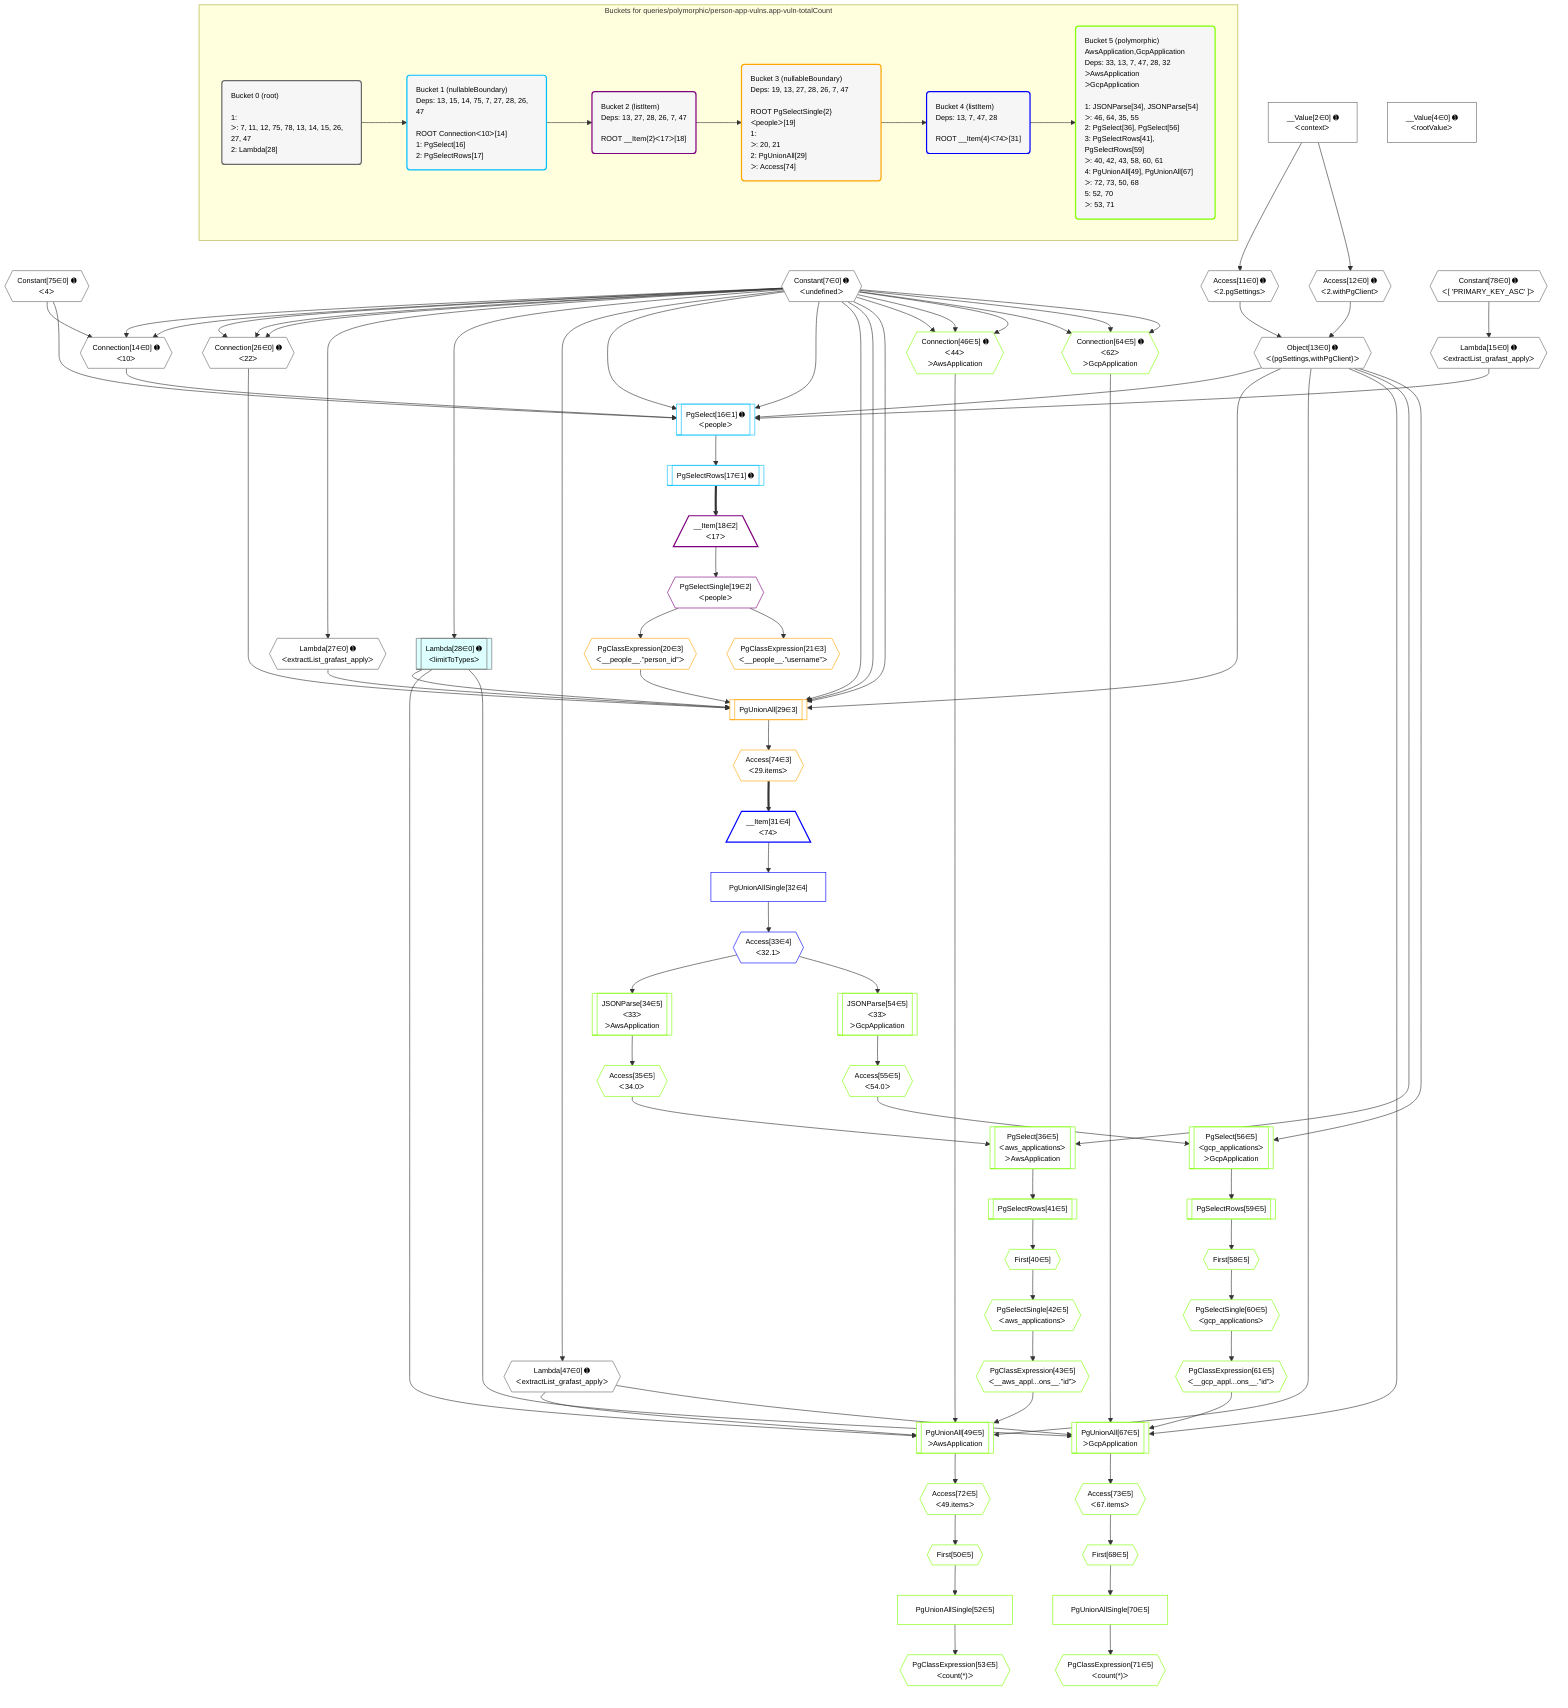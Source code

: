 %%{init: {'themeVariables': { 'fontSize': '12px'}}}%%
graph TD
    classDef path fill:#eee,stroke:#000,color:#000
    classDef plan fill:#fff,stroke-width:1px,color:#000
    classDef itemplan fill:#fff,stroke-width:2px,color:#000
    classDef unbatchedplan fill:#dff,stroke-width:1px,color:#000
    classDef sideeffectplan fill:#fcc,stroke-width:2px,color:#000
    classDef bucket fill:#f6f6f6,color:#000,stroke-width:2px,text-align:left


    %% plan dependencies
    Connection14{{"Connection[14∈0] ➊<br />ᐸ10ᐳ"}}:::plan
    Constant75{{"Constant[75∈0] ➊<br />ᐸ4ᐳ"}}:::plan
    Constant7{{"Constant[7∈0] ➊<br />ᐸundefinedᐳ"}}:::plan
    Constant75 & Constant7 & Constant7 --> Connection14
    Connection26{{"Connection[26∈0] ➊<br />ᐸ22ᐳ"}}:::plan
    Constant7 & Constant7 & Constant7 --> Connection26
    Object13{{"Object[13∈0] ➊<br />ᐸ{pgSettings,withPgClient}ᐳ"}}:::plan
    Access11{{"Access[11∈0] ➊<br />ᐸ2.pgSettingsᐳ"}}:::plan
    Access12{{"Access[12∈0] ➊<br />ᐸ2.withPgClientᐳ"}}:::plan
    Access11 & Access12 --> Object13
    __Value2["__Value[2∈0] ➊<br />ᐸcontextᐳ"]:::plan
    __Value2 --> Access11
    __Value2 --> Access12
    Lambda15{{"Lambda[15∈0] ➊<br />ᐸextractList_grafast_applyᐳ"}}:::plan
    Constant78{{"Constant[78∈0] ➊<br />ᐸ[ 'PRIMARY_KEY_ASC' ]ᐳ"}}:::plan
    Constant78 --> Lambda15
    Lambda27{{"Lambda[27∈0] ➊<br />ᐸextractList_grafast_applyᐳ"}}:::plan
    Constant7 --> Lambda27
    Lambda28[["Lambda[28∈0] ➊<br />ᐸlimitToTypesᐳ"]]:::unbatchedplan
    Constant7 --> Lambda28
    Lambda47{{"Lambda[47∈0] ➊<br />ᐸextractList_grafast_applyᐳ"}}:::plan
    Constant7 --> Lambda47
    __Value4["__Value[4∈0] ➊<br />ᐸrootValueᐳ"]:::plan
    PgSelect16[["PgSelect[16∈1] ➊<br />ᐸpeopleᐳ"]]:::plan
    Object13 & Lambda15 & Connection14 & Constant75 & Constant7 & Constant7 --> PgSelect16
    PgSelectRows17[["PgSelectRows[17∈1] ➊"]]:::plan
    PgSelect16 --> PgSelectRows17
    __Item18[/"__Item[18∈2]<br />ᐸ17ᐳ"\]:::itemplan
    PgSelectRows17 ==> __Item18
    PgSelectSingle19{{"PgSelectSingle[19∈2]<br />ᐸpeopleᐳ"}}:::plan
    __Item18 --> PgSelectSingle19
    PgUnionAll29[["PgUnionAll[29∈3]"]]:::plan
    PgClassExpression20{{"PgClassExpression[20∈3]<br />ᐸ__people__.”person_id”ᐳ"}}:::plan
    Object13 & PgClassExpression20 & Lambda27 & Lambda28 & Connection26 & Constant7 & Constant7 & Constant7 --> PgUnionAll29
    PgSelectSingle19 --> PgClassExpression20
    PgClassExpression21{{"PgClassExpression[21∈3]<br />ᐸ__people__.”username”ᐳ"}}:::plan
    PgSelectSingle19 --> PgClassExpression21
    Access74{{"Access[74∈3]<br />ᐸ29.itemsᐳ"}}:::plan
    PgUnionAll29 --> Access74
    __Item31[/"__Item[31∈4]<br />ᐸ74ᐳ"\]:::itemplan
    Access74 ==> __Item31
    PgUnionAllSingle32["PgUnionAllSingle[32∈4]"]:::plan
    __Item31 --> PgUnionAllSingle32
    Access33{{"Access[33∈4]<br />ᐸ32.1ᐳ"}}:::plan
    PgUnionAllSingle32 --> Access33
    PgUnionAll49[["PgUnionAll[49∈5]<br />ᐳAwsApplication"]]:::plan
    PgClassExpression43{{"PgClassExpression[43∈5]<br />ᐸ__aws_appl...ons__.”id”ᐳ"}}:::plan
    Connection46{{"Connection[46∈5] ➊<br />ᐸ44ᐳ<br />ᐳAwsApplication"}}:::plan
    Object13 & PgClassExpression43 & Lambda47 & Lambda28 & Connection46 --> PgUnionAll49
    PgUnionAll67[["PgUnionAll[67∈5]<br />ᐳGcpApplication"]]:::plan
    PgClassExpression61{{"PgClassExpression[61∈5]<br />ᐸ__gcp_appl...ons__.”id”ᐳ"}}:::plan
    Connection64{{"Connection[64∈5] ➊<br />ᐸ62ᐳ<br />ᐳGcpApplication"}}:::plan
    Object13 & PgClassExpression61 & Lambda47 & Lambda28 & Connection64 --> PgUnionAll67
    Constant7 & Constant7 & Constant7 --> Connection46
    Constant7 & Constant7 & Constant7 --> Connection64
    PgSelect36[["PgSelect[36∈5]<br />ᐸaws_applicationsᐳ<br />ᐳAwsApplication"]]:::plan
    Access35{{"Access[35∈5]<br />ᐸ34.0ᐳ"}}:::plan
    Object13 & Access35 --> PgSelect36
    PgSelect56[["PgSelect[56∈5]<br />ᐸgcp_applicationsᐳ<br />ᐳGcpApplication"]]:::plan
    Access55{{"Access[55∈5]<br />ᐸ54.0ᐳ"}}:::plan
    Object13 & Access55 --> PgSelect56
    JSONParse34[["JSONParse[34∈5]<br />ᐸ33ᐳ<br />ᐳAwsApplication"]]:::plan
    Access33 --> JSONParse34
    JSONParse34 --> Access35
    First40{{"First[40∈5]"}}:::plan
    PgSelectRows41[["PgSelectRows[41∈5]"]]:::plan
    PgSelectRows41 --> First40
    PgSelect36 --> PgSelectRows41
    PgSelectSingle42{{"PgSelectSingle[42∈5]<br />ᐸaws_applicationsᐳ"}}:::plan
    First40 --> PgSelectSingle42
    PgSelectSingle42 --> PgClassExpression43
    First50{{"First[50∈5]"}}:::plan
    Access72{{"Access[72∈5]<br />ᐸ49.itemsᐳ"}}:::plan
    Access72 --> First50
    PgUnionAllSingle52["PgUnionAllSingle[52∈5]"]:::plan
    First50 --> PgUnionAllSingle52
    PgClassExpression53{{"PgClassExpression[53∈5]<br />ᐸcount(*)ᐳ"}}:::plan
    PgUnionAllSingle52 --> PgClassExpression53
    JSONParse54[["JSONParse[54∈5]<br />ᐸ33ᐳ<br />ᐳGcpApplication"]]:::plan
    Access33 --> JSONParse54
    JSONParse54 --> Access55
    First58{{"First[58∈5]"}}:::plan
    PgSelectRows59[["PgSelectRows[59∈5]"]]:::plan
    PgSelectRows59 --> First58
    PgSelect56 --> PgSelectRows59
    PgSelectSingle60{{"PgSelectSingle[60∈5]<br />ᐸgcp_applicationsᐳ"}}:::plan
    First58 --> PgSelectSingle60
    PgSelectSingle60 --> PgClassExpression61
    First68{{"First[68∈5]"}}:::plan
    Access73{{"Access[73∈5]<br />ᐸ67.itemsᐳ"}}:::plan
    Access73 --> First68
    PgUnionAllSingle70["PgUnionAllSingle[70∈5]"]:::plan
    First68 --> PgUnionAllSingle70
    PgClassExpression71{{"PgClassExpression[71∈5]<br />ᐸcount(*)ᐳ"}}:::plan
    PgUnionAllSingle70 --> PgClassExpression71
    PgUnionAll49 --> Access72
    PgUnionAll67 --> Access73

    %% define steps

    subgraph "Buckets for queries/polymorphic/person-app-vulns.app-vuln-totalCount"
    Bucket0("Bucket 0 (root)<br /><br />1: <br />ᐳ: 7, 11, 12, 75, 78, 13, 14, 15, 26, 27, 47<br />2: Lambda[28]"):::bucket
    classDef bucket0 stroke:#696969
    class Bucket0,__Value2,__Value4,Constant7,Access11,Access12,Object13,Connection14,Lambda15,Connection26,Lambda27,Lambda28,Lambda47,Constant75,Constant78 bucket0
    Bucket1("Bucket 1 (nullableBoundary)<br />Deps: 13, 15, 14, 75, 7, 27, 28, 26, 47<br /><br />ROOT Connectionᐸ10ᐳ[14]<br />1: PgSelect[16]<br />2: PgSelectRows[17]"):::bucket
    classDef bucket1 stroke:#00bfff
    class Bucket1,PgSelect16,PgSelectRows17 bucket1
    Bucket2("Bucket 2 (listItem)<br />Deps: 13, 27, 28, 26, 7, 47<br /><br />ROOT __Item{2}ᐸ17ᐳ[18]"):::bucket
    classDef bucket2 stroke:#7f007f
    class Bucket2,__Item18,PgSelectSingle19 bucket2
    Bucket3("Bucket 3 (nullableBoundary)<br />Deps: 19, 13, 27, 28, 26, 7, 47<br /><br />ROOT PgSelectSingle{2}ᐸpeopleᐳ[19]<br />1: <br />ᐳ: 20, 21<br />2: PgUnionAll[29]<br />ᐳ: Access[74]"):::bucket
    classDef bucket3 stroke:#ffa500
    class Bucket3,PgClassExpression20,PgClassExpression21,PgUnionAll29,Access74 bucket3
    Bucket4("Bucket 4 (listItem)<br />Deps: 13, 7, 47, 28<br /><br />ROOT __Item{4}ᐸ74ᐳ[31]"):::bucket
    classDef bucket4 stroke:#0000ff
    class Bucket4,__Item31,PgUnionAllSingle32,Access33 bucket4
    Bucket5("Bucket 5 (polymorphic)<br />AwsApplication,GcpApplication<br />Deps: 33, 13, 7, 47, 28, 32<br />ᐳAwsApplication<br />ᐳGcpApplication<br /><br />1: JSONParse[34], JSONParse[54]<br />ᐳ: 46, 64, 35, 55<br />2: PgSelect[36], PgSelect[56]<br />3: PgSelectRows[41], PgSelectRows[59]<br />ᐳ: 40, 42, 43, 58, 60, 61<br />4: PgUnionAll[49], PgUnionAll[67]<br />ᐳ: 72, 73, 50, 68<br />5: 52, 70<br />ᐳ: 53, 71"):::bucket
    classDef bucket5 stroke:#7fff00
    class Bucket5,JSONParse34,Access35,PgSelect36,First40,PgSelectRows41,PgSelectSingle42,PgClassExpression43,Connection46,PgUnionAll49,First50,PgUnionAllSingle52,PgClassExpression53,JSONParse54,Access55,PgSelect56,First58,PgSelectRows59,PgSelectSingle60,PgClassExpression61,Connection64,PgUnionAll67,First68,PgUnionAllSingle70,PgClassExpression71,Access72,Access73 bucket5
    Bucket0 --> Bucket1
    Bucket1 --> Bucket2
    Bucket2 --> Bucket3
    Bucket3 --> Bucket4
    Bucket4 --> Bucket5
    end